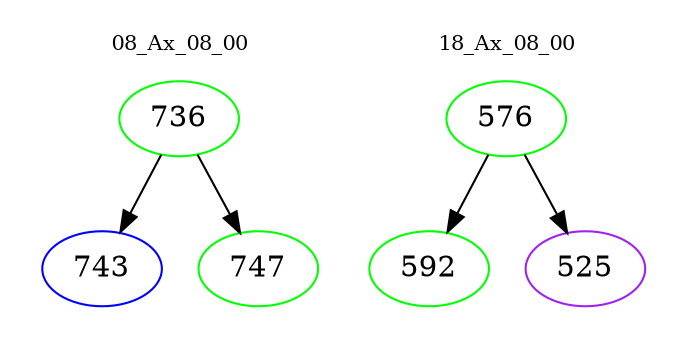 digraph{
subgraph cluster_0 {
color = white
label = "08_Ax_08_00";
fontsize=10;
T0_736 [label="736", color="green"]
T0_736 -> T0_743 [color="black"]
T0_743 [label="743", color="blue"]
T0_736 -> T0_747 [color="black"]
T0_747 [label="747", color="green"]
}
subgraph cluster_1 {
color = white
label = "18_Ax_08_00";
fontsize=10;
T1_576 [label="576", color="green"]
T1_576 -> T1_592 [color="black"]
T1_592 [label="592", color="green"]
T1_576 -> T1_525 [color="black"]
T1_525 [label="525", color="purple"]
}
}
